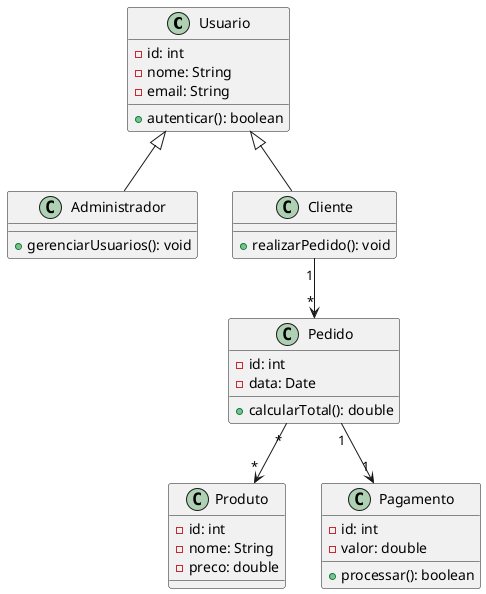 @startuml
class Usuario {
  - id: int
  - nome: String
  - email: String
  + autenticar(): boolean
}

class Administrador {
  + gerenciarUsuarios(): void
}

class Cliente {
  + realizarPedido(): void
}

class Pedido {
  - id: int
  - data: Date
  + calcularTotal(): double
}

class Produto {
  - id: int
  - nome: String
  - preco: double
}

class Pagamento {
  - id: int
  - valor: double
  + processar(): boolean
}

Usuario <|-- Administrador
Usuario <|-- Cliente
Cliente "1" --> "*" Pedido
Pedido "*" --> "*" Produto
Pedido "1" --> "1" Pagamento
@enduml